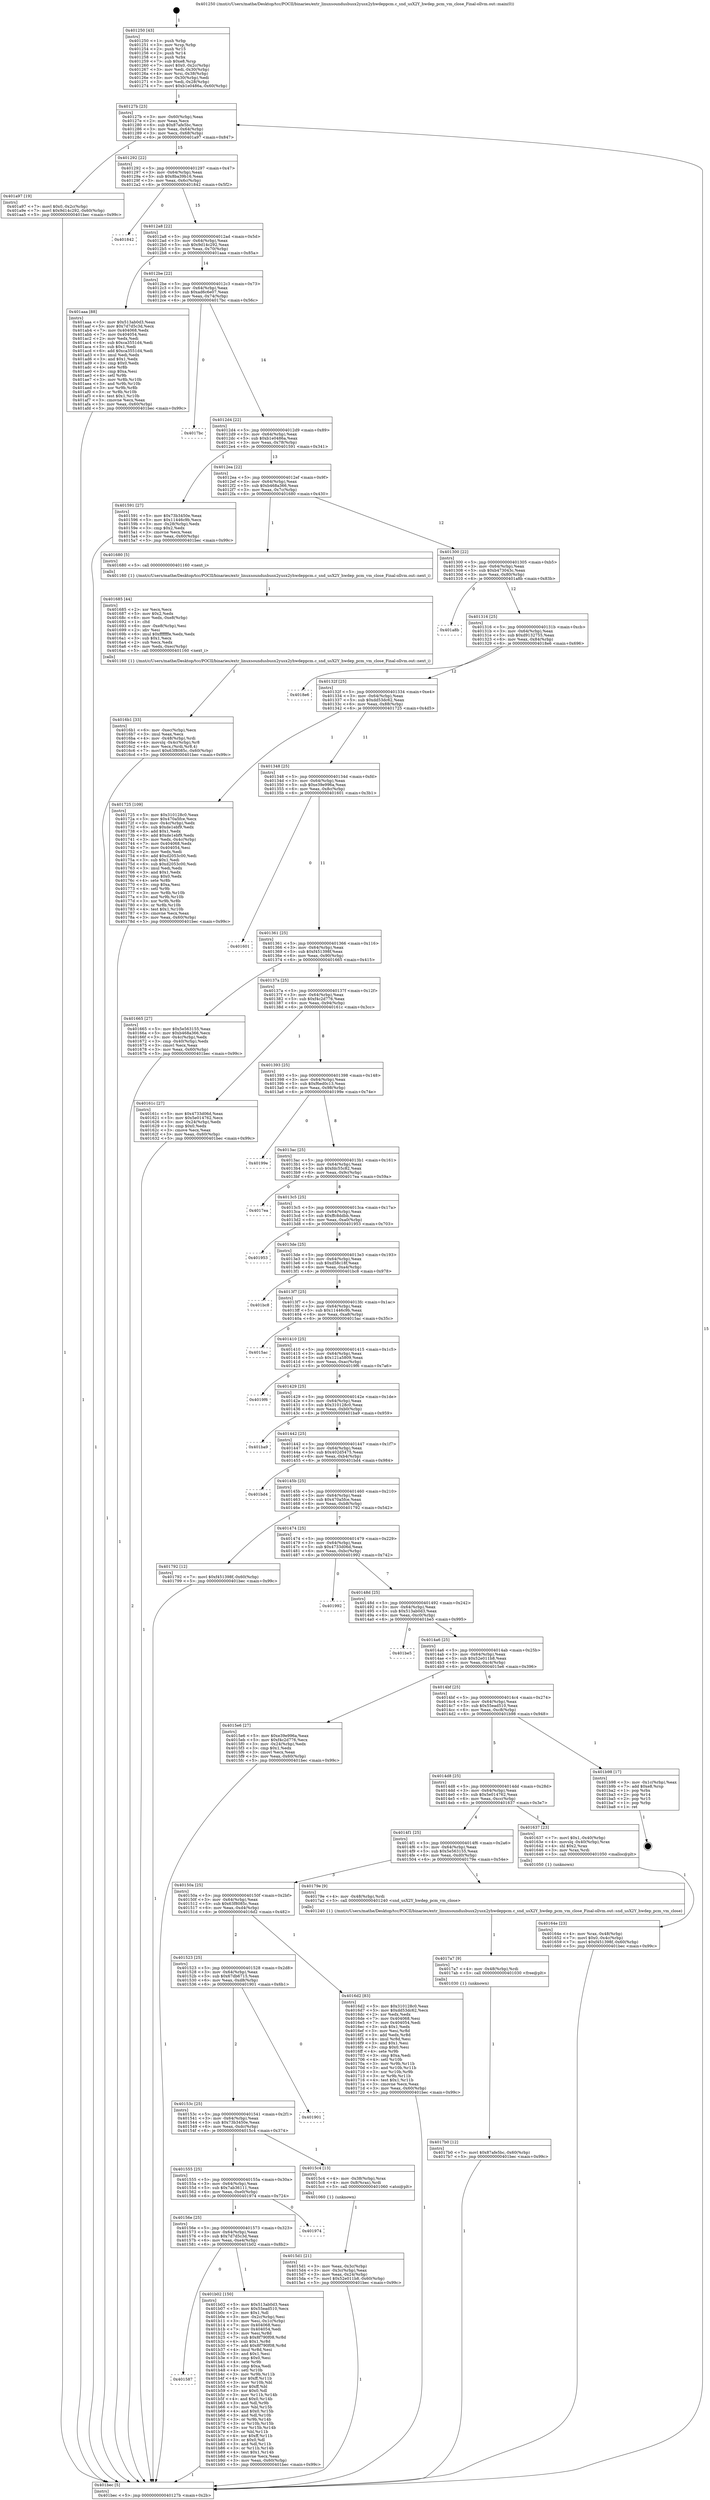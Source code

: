 digraph "0x401250" {
  label = "0x401250 (/mnt/c/Users/mathe/Desktop/tcc/POCII/binaries/extr_linuxsoundusbusx2yusx2yhwdeppcm.c_snd_usX2Y_hwdep_pcm_vm_close_Final-ollvm.out::main(0))"
  labelloc = "t"
  node[shape=record]

  Entry [label="",width=0.3,height=0.3,shape=circle,fillcolor=black,style=filled]
  "0x40127b" [label="{
     0x40127b [23]\l
     | [instrs]\l
     &nbsp;&nbsp;0x40127b \<+3\>: mov -0x60(%rbp),%eax\l
     &nbsp;&nbsp;0x40127e \<+2\>: mov %eax,%ecx\l
     &nbsp;&nbsp;0x401280 \<+6\>: sub $0x87afe5bc,%ecx\l
     &nbsp;&nbsp;0x401286 \<+3\>: mov %eax,-0x64(%rbp)\l
     &nbsp;&nbsp;0x401289 \<+3\>: mov %ecx,-0x68(%rbp)\l
     &nbsp;&nbsp;0x40128c \<+6\>: je 0000000000401a97 \<main+0x847\>\l
  }"]
  "0x401a97" [label="{
     0x401a97 [19]\l
     | [instrs]\l
     &nbsp;&nbsp;0x401a97 \<+7\>: movl $0x0,-0x2c(%rbp)\l
     &nbsp;&nbsp;0x401a9e \<+7\>: movl $0x9d14c292,-0x60(%rbp)\l
     &nbsp;&nbsp;0x401aa5 \<+5\>: jmp 0000000000401bec \<main+0x99c\>\l
  }"]
  "0x401292" [label="{
     0x401292 [22]\l
     | [instrs]\l
     &nbsp;&nbsp;0x401292 \<+5\>: jmp 0000000000401297 \<main+0x47\>\l
     &nbsp;&nbsp;0x401297 \<+3\>: mov -0x64(%rbp),%eax\l
     &nbsp;&nbsp;0x40129a \<+5\>: sub $0x8ba39b16,%eax\l
     &nbsp;&nbsp;0x40129f \<+3\>: mov %eax,-0x6c(%rbp)\l
     &nbsp;&nbsp;0x4012a2 \<+6\>: je 0000000000401842 \<main+0x5f2\>\l
  }"]
  Exit [label="",width=0.3,height=0.3,shape=circle,fillcolor=black,style=filled,peripheries=2]
  "0x401842" [label="{
     0x401842\l
  }", style=dashed]
  "0x4012a8" [label="{
     0x4012a8 [22]\l
     | [instrs]\l
     &nbsp;&nbsp;0x4012a8 \<+5\>: jmp 00000000004012ad \<main+0x5d\>\l
     &nbsp;&nbsp;0x4012ad \<+3\>: mov -0x64(%rbp),%eax\l
     &nbsp;&nbsp;0x4012b0 \<+5\>: sub $0x9d14c292,%eax\l
     &nbsp;&nbsp;0x4012b5 \<+3\>: mov %eax,-0x70(%rbp)\l
     &nbsp;&nbsp;0x4012b8 \<+6\>: je 0000000000401aaa \<main+0x85a\>\l
  }"]
  "0x401587" [label="{
     0x401587\l
  }", style=dashed]
  "0x401aaa" [label="{
     0x401aaa [88]\l
     | [instrs]\l
     &nbsp;&nbsp;0x401aaa \<+5\>: mov $0x513ab0d3,%eax\l
     &nbsp;&nbsp;0x401aaf \<+5\>: mov $0x7d7d5c3d,%ecx\l
     &nbsp;&nbsp;0x401ab4 \<+7\>: mov 0x404068,%edx\l
     &nbsp;&nbsp;0x401abb \<+7\>: mov 0x404054,%esi\l
     &nbsp;&nbsp;0x401ac2 \<+2\>: mov %edx,%edi\l
     &nbsp;&nbsp;0x401ac4 \<+6\>: sub $0xca3551d4,%edi\l
     &nbsp;&nbsp;0x401aca \<+3\>: sub $0x1,%edi\l
     &nbsp;&nbsp;0x401acd \<+6\>: add $0xca3551d4,%edi\l
     &nbsp;&nbsp;0x401ad3 \<+3\>: imul %edi,%edx\l
     &nbsp;&nbsp;0x401ad6 \<+3\>: and $0x1,%edx\l
     &nbsp;&nbsp;0x401ad9 \<+3\>: cmp $0x0,%edx\l
     &nbsp;&nbsp;0x401adc \<+4\>: sete %r8b\l
     &nbsp;&nbsp;0x401ae0 \<+3\>: cmp $0xa,%esi\l
     &nbsp;&nbsp;0x401ae3 \<+4\>: setl %r9b\l
     &nbsp;&nbsp;0x401ae7 \<+3\>: mov %r8b,%r10b\l
     &nbsp;&nbsp;0x401aea \<+3\>: and %r9b,%r10b\l
     &nbsp;&nbsp;0x401aed \<+3\>: xor %r9b,%r8b\l
     &nbsp;&nbsp;0x401af0 \<+3\>: or %r8b,%r10b\l
     &nbsp;&nbsp;0x401af3 \<+4\>: test $0x1,%r10b\l
     &nbsp;&nbsp;0x401af7 \<+3\>: cmovne %ecx,%eax\l
     &nbsp;&nbsp;0x401afa \<+3\>: mov %eax,-0x60(%rbp)\l
     &nbsp;&nbsp;0x401afd \<+5\>: jmp 0000000000401bec \<main+0x99c\>\l
  }"]
  "0x4012be" [label="{
     0x4012be [22]\l
     | [instrs]\l
     &nbsp;&nbsp;0x4012be \<+5\>: jmp 00000000004012c3 \<main+0x73\>\l
     &nbsp;&nbsp;0x4012c3 \<+3\>: mov -0x64(%rbp),%eax\l
     &nbsp;&nbsp;0x4012c6 \<+5\>: sub $0xad6c6e07,%eax\l
     &nbsp;&nbsp;0x4012cb \<+3\>: mov %eax,-0x74(%rbp)\l
     &nbsp;&nbsp;0x4012ce \<+6\>: je 00000000004017bc \<main+0x56c\>\l
  }"]
  "0x401b02" [label="{
     0x401b02 [150]\l
     | [instrs]\l
     &nbsp;&nbsp;0x401b02 \<+5\>: mov $0x513ab0d3,%eax\l
     &nbsp;&nbsp;0x401b07 \<+5\>: mov $0x55ead510,%ecx\l
     &nbsp;&nbsp;0x401b0c \<+2\>: mov $0x1,%dl\l
     &nbsp;&nbsp;0x401b0e \<+3\>: mov -0x2c(%rbp),%esi\l
     &nbsp;&nbsp;0x401b11 \<+3\>: mov %esi,-0x1c(%rbp)\l
     &nbsp;&nbsp;0x401b14 \<+7\>: mov 0x404068,%esi\l
     &nbsp;&nbsp;0x401b1b \<+7\>: mov 0x404054,%edi\l
     &nbsp;&nbsp;0x401b22 \<+3\>: mov %esi,%r8d\l
     &nbsp;&nbsp;0x401b25 \<+7\>: sub $0x8f790f08,%r8d\l
     &nbsp;&nbsp;0x401b2c \<+4\>: sub $0x1,%r8d\l
     &nbsp;&nbsp;0x401b30 \<+7\>: add $0x8f790f08,%r8d\l
     &nbsp;&nbsp;0x401b37 \<+4\>: imul %r8d,%esi\l
     &nbsp;&nbsp;0x401b3b \<+3\>: and $0x1,%esi\l
     &nbsp;&nbsp;0x401b3e \<+3\>: cmp $0x0,%esi\l
     &nbsp;&nbsp;0x401b41 \<+4\>: sete %r9b\l
     &nbsp;&nbsp;0x401b45 \<+3\>: cmp $0xa,%edi\l
     &nbsp;&nbsp;0x401b48 \<+4\>: setl %r10b\l
     &nbsp;&nbsp;0x401b4c \<+3\>: mov %r9b,%r11b\l
     &nbsp;&nbsp;0x401b4f \<+4\>: xor $0xff,%r11b\l
     &nbsp;&nbsp;0x401b53 \<+3\>: mov %r10b,%bl\l
     &nbsp;&nbsp;0x401b56 \<+3\>: xor $0xff,%bl\l
     &nbsp;&nbsp;0x401b59 \<+3\>: xor $0x0,%dl\l
     &nbsp;&nbsp;0x401b5c \<+3\>: mov %r11b,%r14b\l
     &nbsp;&nbsp;0x401b5f \<+4\>: and $0x0,%r14b\l
     &nbsp;&nbsp;0x401b63 \<+3\>: and %dl,%r9b\l
     &nbsp;&nbsp;0x401b66 \<+3\>: mov %bl,%r15b\l
     &nbsp;&nbsp;0x401b69 \<+4\>: and $0x0,%r15b\l
     &nbsp;&nbsp;0x401b6d \<+3\>: and %dl,%r10b\l
     &nbsp;&nbsp;0x401b70 \<+3\>: or %r9b,%r14b\l
     &nbsp;&nbsp;0x401b73 \<+3\>: or %r10b,%r15b\l
     &nbsp;&nbsp;0x401b76 \<+3\>: xor %r15b,%r14b\l
     &nbsp;&nbsp;0x401b79 \<+3\>: or %bl,%r11b\l
     &nbsp;&nbsp;0x401b7c \<+4\>: xor $0xff,%r11b\l
     &nbsp;&nbsp;0x401b80 \<+3\>: or $0x0,%dl\l
     &nbsp;&nbsp;0x401b83 \<+3\>: and %dl,%r11b\l
     &nbsp;&nbsp;0x401b86 \<+3\>: or %r11b,%r14b\l
     &nbsp;&nbsp;0x401b89 \<+4\>: test $0x1,%r14b\l
     &nbsp;&nbsp;0x401b8d \<+3\>: cmovne %ecx,%eax\l
     &nbsp;&nbsp;0x401b90 \<+3\>: mov %eax,-0x60(%rbp)\l
     &nbsp;&nbsp;0x401b93 \<+5\>: jmp 0000000000401bec \<main+0x99c\>\l
  }"]
  "0x4017bc" [label="{
     0x4017bc\l
  }", style=dashed]
  "0x4012d4" [label="{
     0x4012d4 [22]\l
     | [instrs]\l
     &nbsp;&nbsp;0x4012d4 \<+5\>: jmp 00000000004012d9 \<main+0x89\>\l
     &nbsp;&nbsp;0x4012d9 \<+3\>: mov -0x64(%rbp),%eax\l
     &nbsp;&nbsp;0x4012dc \<+5\>: sub $0xb1e0486a,%eax\l
     &nbsp;&nbsp;0x4012e1 \<+3\>: mov %eax,-0x78(%rbp)\l
     &nbsp;&nbsp;0x4012e4 \<+6\>: je 0000000000401591 \<main+0x341\>\l
  }"]
  "0x40156e" [label="{
     0x40156e [25]\l
     | [instrs]\l
     &nbsp;&nbsp;0x40156e \<+5\>: jmp 0000000000401573 \<main+0x323\>\l
     &nbsp;&nbsp;0x401573 \<+3\>: mov -0x64(%rbp),%eax\l
     &nbsp;&nbsp;0x401576 \<+5\>: sub $0x7d7d5c3d,%eax\l
     &nbsp;&nbsp;0x40157b \<+6\>: mov %eax,-0xe4(%rbp)\l
     &nbsp;&nbsp;0x401581 \<+6\>: je 0000000000401b02 \<main+0x8b2\>\l
  }"]
  "0x401591" [label="{
     0x401591 [27]\l
     | [instrs]\l
     &nbsp;&nbsp;0x401591 \<+5\>: mov $0x73b3450e,%eax\l
     &nbsp;&nbsp;0x401596 \<+5\>: mov $0x11446c9b,%ecx\l
     &nbsp;&nbsp;0x40159b \<+3\>: mov -0x28(%rbp),%edx\l
     &nbsp;&nbsp;0x40159e \<+3\>: cmp $0x2,%edx\l
     &nbsp;&nbsp;0x4015a1 \<+3\>: cmovne %ecx,%eax\l
     &nbsp;&nbsp;0x4015a4 \<+3\>: mov %eax,-0x60(%rbp)\l
     &nbsp;&nbsp;0x4015a7 \<+5\>: jmp 0000000000401bec \<main+0x99c\>\l
  }"]
  "0x4012ea" [label="{
     0x4012ea [22]\l
     | [instrs]\l
     &nbsp;&nbsp;0x4012ea \<+5\>: jmp 00000000004012ef \<main+0x9f\>\l
     &nbsp;&nbsp;0x4012ef \<+3\>: mov -0x64(%rbp),%eax\l
     &nbsp;&nbsp;0x4012f2 \<+5\>: sub $0xb468a366,%eax\l
     &nbsp;&nbsp;0x4012f7 \<+3\>: mov %eax,-0x7c(%rbp)\l
     &nbsp;&nbsp;0x4012fa \<+6\>: je 0000000000401680 \<main+0x430\>\l
  }"]
  "0x401bec" [label="{
     0x401bec [5]\l
     | [instrs]\l
     &nbsp;&nbsp;0x401bec \<+5\>: jmp 000000000040127b \<main+0x2b\>\l
  }"]
  "0x401250" [label="{
     0x401250 [43]\l
     | [instrs]\l
     &nbsp;&nbsp;0x401250 \<+1\>: push %rbp\l
     &nbsp;&nbsp;0x401251 \<+3\>: mov %rsp,%rbp\l
     &nbsp;&nbsp;0x401254 \<+2\>: push %r15\l
     &nbsp;&nbsp;0x401256 \<+2\>: push %r14\l
     &nbsp;&nbsp;0x401258 \<+1\>: push %rbx\l
     &nbsp;&nbsp;0x401259 \<+7\>: sub $0xe8,%rsp\l
     &nbsp;&nbsp;0x401260 \<+7\>: movl $0x0,-0x2c(%rbp)\l
     &nbsp;&nbsp;0x401267 \<+3\>: mov %edi,-0x30(%rbp)\l
     &nbsp;&nbsp;0x40126a \<+4\>: mov %rsi,-0x38(%rbp)\l
     &nbsp;&nbsp;0x40126e \<+3\>: mov -0x30(%rbp),%edi\l
     &nbsp;&nbsp;0x401271 \<+3\>: mov %edi,-0x28(%rbp)\l
     &nbsp;&nbsp;0x401274 \<+7\>: movl $0xb1e0486a,-0x60(%rbp)\l
  }"]
  "0x401974" [label="{
     0x401974\l
  }", style=dashed]
  "0x401680" [label="{
     0x401680 [5]\l
     | [instrs]\l
     &nbsp;&nbsp;0x401680 \<+5\>: call 0000000000401160 \<next_i\>\l
     | [calls]\l
     &nbsp;&nbsp;0x401160 \{1\} (/mnt/c/Users/mathe/Desktop/tcc/POCII/binaries/extr_linuxsoundusbusx2yusx2yhwdeppcm.c_snd_usX2Y_hwdep_pcm_vm_close_Final-ollvm.out::next_i)\l
  }"]
  "0x401300" [label="{
     0x401300 [22]\l
     | [instrs]\l
     &nbsp;&nbsp;0x401300 \<+5\>: jmp 0000000000401305 \<main+0xb5\>\l
     &nbsp;&nbsp;0x401305 \<+3\>: mov -0x64(%rbp),%eax\l
     &nbsp;&nbsp;0x401308 \<+5\>: sub $0xb473043c,%eax\l
     &nbsp;&nbsp;0x40130d \<+3\>: mov %eax,-0x80(%rbp)\l
     &nbsp;&nbsp;0x401310 \<+6\>: je 0000000000401a8b \<main+0x83b\>\l
  }"]
  "0x4017b0" [label="{
     0x4017b0 [12]\l
     | [instrs]\l
     &nbsp;&nbsp;0x4017b0 \<+7\>: movl $0x87afe5bc,-0x60(%rbp)\l
     &nbsp;&nbsp;0x4017b7 \<+5\>: jmp 0000000000401bec \<main+0x99c\>\l
  }"]
  "0x401a8b" [label="{
     0x401a8b\l
  }", style=dashed]
  "0x401316" [label="{
     0x401316 [25]\l
     | [instrs]\l
     &nbsp;&nbsp;0x401316 \<+5\>: jmp 000000000040131b \<main+0xcb\>\l
     &nbsp;&nbsp;0x40131b \<+3\>: mov -0x64(%rbp),%eax\l
     &nbsp;&nbsp;0x40131e \<+5\>: sub $0xd9132755,%eax\l
     &nbsp;&nbsp;0x401323 \<+6\>: mov %eax,-0x84(%rbp)\l
     &nbsp;&nbsp;0x401329 \<+6\>: je 00000000004018e6 \<main+0x696\>\l
  }"]
  "0x4017a7" [label="{
     0x4017a7 [9]\l
     | [instrs]\l
     &nbsp;&nbsp;0x4017a7 \<+4\>: mov -0x48(%rbp),%rdi\l
     &nbsp;&nbsp;0x4017ab \<+5\>: call 0000000000401030 \<free@plt\>\l
     | [calls]\l
     &nbsp;&nbsp;0x401030 \{1\} (unknown)\l
  }"]
  "0x4018e6" [label="{
     0x4018e6\l
  }", style=dashed]
  "0x40132f" [label="{
     0x40132f [25]\l
     | [instrs]\l
     &nbsp;&nbsp;0x40132f \<+5\>: jmp 0000000000401334 \<main+0xe4\>\l
     &nbsp;&nbsp;0x401334 \<+3\>: mov -0x64(%rbp),%eax\l
     &nbsp;&nbsp;0x401337 \<+5\>: sub $0xdd53dc62,%eax\l
     &nbsp;&nbsp;0x40133c \<+6\>: mov %eax,-0x88(%rbp)\l
     &nbsp;&nbsp;0x401342 \<+6\>: je 0000000000401725 \<main+0x4d5\>\l
  }"]
  "0x4016b1" [label="{
     0x4016b1 [33]\l
     | [instrs]\l
     &nbsp;&nbsp;0x4016b1 \<+6\>: mov -0xec(%rbp),%ecx\l
     &nbsp;&nbsp;0x4016b7 \<+3\>: imul %eax,%ecx\l
     &nbsp;&nbsp;0x4016ba \<+4\>: mov -0x48(%rbp),%rdi\l
     &nbsp;&nbsp;0x4016be \<+4\>: movslq -0x4c(%rbp),%r8\l
     &nbsp;&nbsp;0x4016c2 \<+4\>: mov %ecx,(%rdi,%r8,4)\l
     &nbsp;&nbsp;0x4016c6 \<+7\>: movl $0x63f8085c,-0x60(%rbp)\l
     &nbsp;&nbsp;0x4016cd \<+5\>: jmp 0000000000401bec \<main+0x99c\>\l
  }"]
  "0x401725" [label="{
     0x401725 [109]\l
     | [instrs]\l
     &nbsp;&nbsp;0x401725 \<+5\>: mov $0x310128c0,%eax\l
     &nbsp;&nbsp;0x40172a \<+5\>: mov $0x470a5fce,%ecx\l
     &nbsp;&nbsp;0x40172f \<+3\>: mov -0x4c(%rbp),%edx\l
     &nbsp;&nbsp;0x401732 \<+6\>: sub $0xde1ebf9,%edx\l
     &nbsp;&nbsp;0x401738 \<+3\>: add $0x1,%edx\l
     &nbsp;&nbsp;0x40173b \<+6\>: add $0xde1ebf9,%edx\l
     &nbsp;&nbsp;0x401741 \<+3\>: mov %edx,-0x4c(%rbp)\l
     &nbsp;&nbsp;0x401744 \<+7\>: mov 0x404068,%edx\l
     &nbsp;&nbsp;0x40174b \<+7\>: mov 0x404054,%esi\l
     &nbsp;&nbsp;0x401752 \<+2\>: mov %edx,%edi\l
     &nbsp;&nbsp;0x401754 \<+6\>: add $0xd2053c00,%edi\l
     &nbsp;&nbsp;0x40175a \<+3\>: sub $0x1,%edi\l
     &nbsp;&nbsp;0x40175d \<+6\>: sub $0xd2053c00,%edi\l
     &nbsp;&nbsp;0x401763 \<+3\>: imul %edi,%edx\l
     &nbsp;&nbsp;0x401766 \<+3\>: and $0x1,%edx\l
     &nbsp;&nbsp;0x401769 \<+3\>: cmp $0x0,%edx\l
     &nbsp;&nbsp;0x40176c \<+4\>: sete %r8b\l
     &nbsp;&nbsp;0x401770 \<+3\>: cmp $0xa,%esi\l
     &nbsp;&nbsp;0x401773 \<+4\>: setl %r9b\l
     &nbsp;&nbsp;0x401777 \<+3\>: mov %r8b,%r10b\l
     &nbsp;&nbsp;0x40177a \<+3\>: and %r9b,%r10b\l
     &nbsp;&nbsp;0x40177d \<+3\>: xor %r9b,%r8b\l
     &nbsp;&nbsp;0x401780 \<+3\>: or %r8b,%r10b\l
     &nbsp;&nbsp;0x401783 \<+4\>: test $0x1,%r10b\l
     &nbsp;&nbsp;0x401787 \<+3\>: cmovne %ecx,%eax\l
     &nbsp;&nbsp;0x40178a \<+3\>: mov %eax,-0x60(%rbp)\l
     &nbsp;&nbsp;0x40178d \<+5\>: jmp 0000000000401bec \<main+0x99c\>\l
  }"]
  "0x401348" [label="{
     0x401348 [25]\l
     | [instrs]\l
     &nbsp;&nbsp;0x401348 \<+5\>: jmp 000000000040134d \<main+0xfd\>\l
     &nbsp;&nbsp;0x40134d \<+3\>: mov -0x64(%rbp),%eax\l
     &nbsp;&nbsp;0x401350 \<+5\>: sub $0xe39e996a,%eax\l
     &nbsp;&nbsp;0x401355 \<+6\>: mov %eax,-0x8c(%rbp)\l
     &nbsp;&nbsp;0x40135b \<+6\>: je 0000000000401601 \<main+0x3b1\>\l
  }"]
  "0x401685" [label="{
     0x401685 [44]\l
     | [instrs]\l
     &nbsp;&nbsp;0x401685 \<+2\>: xor %ecx,%ecx\l
     &nbsp;&nbsp;0x401687 \<+5\>: mov $0x2,%edx\l
     &nbsp;&nbsp;0x40168c \<+6\>: mov %edx,-0xe8(%rbp)\l
     &nbsp;&nbsp;0x401692 \<+1\>: cltd\l
     &nbsp;&nbsp;0x401693 \<+6\>: mov -0xe8(%rbp),%esi\l
     &nbsp;&nbsp;0x401699 \<+2\>: idiv %esi\l
     &nbsp;&nbsp;0x40169b \<+6\>: imul $0xfffffffe,%edx,%edx\l
     &nbsp;&nbsp;0x4016a1 \<+3\>: sub $0x1,%ecx\l
     &nbsp;&nbsp;0x4016a4 \<+2\>: sub %ecx,%edx\l
     &nbsp;&nbsp;0x4016a6 \<+6\>: mov %edx,-0xec(%rbp)\l
     &nbsp;&nbsp;0x4016ac \<+5\>: call 0000000000401160 \<next_i\>\l
     | [calls]\l
     &nbsp;&nbsp;0x401160 \{1\} (/mnt/c/Users/mathe/Desktop/tcc/POCII/binaries/extr_linuxsoundusbusx2yusx2yhwdeppcm.c_snd_usX2Y_hwdep_pcm_vm_close_Final-ollvm.out::next_i)\l
  }"]
  "0x401601" [label="{
     0x401601\l
  }", style=dashed]
  "0x401361" [label="{
     0x401361 [25]\l
     | [instrs]\l
     &nbsp;&nbsp;0x401361 \<+5\>: jmp 0000000000401366 \<main+0x116\>\l
     &nbsp;&nbsp;0x401366 \<+3\>: mov -0x64(%rbp),%eax\l
     &nbsp;&nbsp;0x401369 \<+5\>: sub $0xf451398f,%eax\l
     &nbsp;&nbsp;0x40136e \<+6\>: mov %eax,-0x90(%rbp)\l
     &nbsp;&nbsp;0x401374 \<+6\>: je 0000000000401665 \<main+0x415\>\l
  }"]
  "0x40164e" [label="{
     0x40164e [23]\l
     | [instrs]\l
     &nbsp;&nbsp;0x40164e \<+4\>: mov %rax,-0x48(%rbp)\l
     &nbsp;&nbsp;0x401652 \<+7\>: movl $0x0,-0x4c(%rbp)\l
     &nbsp;&nbsp;0x401659 \<+7\>: movl $0xf451398f,-0x60(%rbp)\l
     &nbsp;&nbsp;0x401660 \<+5\>: jmp 0000000000401bec \<main+0x99c\>\l
  }"]
  "0x401665" [label="{
     0x401665 [27]\l
     | [instrs]\l
     &nbsp;&nbsp;0x401665 \<+5\>: mov $0x5e563155,%eax\l
     &nbsp;&nbsp;0x40166a \<+5\>: mov $0xb468a366,%ecx\l
     &nbsp;&nbsp;0x40166f \<+3\>: mov -0x4c(%rbp),%edx\l
     &nbsp;&nbsp;0x401672 \<+3\>: cmp -0x40(%rbp),%edx\l
     &nbsp;&nbsp;0x401675 \<+3\>: cmovl %ecx,%eax\l
     &nbsp;&nbsp;0x401678 \<+3\>: mov %eax,-0x60(%rbp)\l
     &nbsp;&nbsp;0x40167b \<+5\>: jmp 0000000000401bec \<main+0x99c\>\l
  }"]
  "0x40137a" [label="{
     0x40137a [25]\l
     | [instrs]\l
     &nbsp;&nbsp;0x40137a \<+5\>: jmp 000000000040137f \<main+0x12f\>\l
     &nbsp;&nbsp;0x40137f \<+3\>: mov -0x64(%rbp),%eax\l
     &nbsp;&nbsp;0x401382 \<+5\>: sub $0xf4c2d776,%eax\l
     &nbsp;&nbsp;0x401387 \<+6\>: mov %eax,-0x94(%rbp)\l
     &nbsp;&nbsp;0x40138d \<+6\>: je 000000000040161c \<main+0x3cc\>\l
  }"]
  "0x4015d1" [label="{
     0x4015d1 [21]\l
     | [instrs]\l
     &nbsp;&nbsp;0x4015d1 \<+3\>: mov %eax,-0x3c(%rbp)\l
     &nbsp;&nbsp;0x4015d4 \<+3\>: mov -0x3c(%rbp),%eax\l
     &nbsp;&nbsp;0x4015d7 \<+3\>: mov %eax,-0x24(%rbp)\l
     &nbsp;&nbsp;0x4015da \<+7\>: movl $0x52e011b8,-0x60(%rbp)\l
     &nbsp;&nbsp;0x4015e1 \<+5\>: jmp 0000000000401bec \<main+0x99c\>\l
  }"]
  "0x40161c" [label="{
     0x40161c [27]\l
     | [instrs]\l
     &nbsp;&nbsp;0x40161c \<+5\>: mov $0x4733d06d,%eax\l
     &nbsp;&nbsp;0x401621 \<+5\>: mov $0x5e014762,%ecx\l
     &nbsp;&nbsp;0x401626 \<+3\>: mov -0x24(%rbp),%edx\l
     &nbsp;&nbsp;0x401629 \<+3\>: cmp $0x0,%edx\l
     &nbsp;&nbsp;0x40162c \<+3\>: cmove %ecx,%eax\l
     &nbsp;&nbsp;0x40162f \<+3\>: mov %eax,-0x60(%rbp)\l
     &nbsp;&nbsp;0x401632 \<+5\>: jmp 0000000000401bec \<main+0x99c\>\l
  }"]
  "0x401393" [label="{
     0x401393 [25]\l
     | [instrs]\l
     &nbsp;&nbsp;0x401393 \<+5\>: jmp 0000000000401398 \<main+0x148\>\l
     &nbsp;&nbsp;0x401398 \<+3\>: mov -0x64(%rbp),%eax\l
     &nbsp;&nbsp;0x40139b \<+5\>: sub $0xf6ed0c13,%eax\l
     &nbsp;&nbsp;0x4013a0 \<+6\>: mov %eax,-0x98(%rbp)\l
     &nbsp;&nbsp;0x4013a6 \<+6\>: je 000000000040199e \<main+0x74e\>\l
  }"]
  "0x401555" [label="{
     0x401555 [25]\l
     | [instrs]\l
     &nbsp;&nbsp;0x401555 \<+5\>: jmp 000000000040155a \<main+0x30a\>\l
     &nbsp;&nbsp;0x40155a \<+3\>: mov -0x64(%rbp),%eax\l
     &nbsp;&nbsp;0x40155d \<+5\>: sub $0x7ab36111,%eax\l
     &nbsp;&nbsp;0x401562 \<+6\>: mov %eax,-0xe0(%rbp)\l
     &nbsp;&nbsp;0x401568 \<+6\>: je 0000000000401974 \<main+0x724\>\l
  }"]
  "0x40199e" [label="{
     0x40199e\l
  }", style=dashed]
  "0x4013ac" [label="{
     0x4013ac [25]\l
     | [instrs]\l
     &nbsp;&nbsp;0x4013ac \<+5\>: jmp 00000000004013b1 \<main+0x161\>\l
     &nbsp;&nbsp;0x4013b1 \<+3\>: mov -0x64(%rbp),%eax\l
     &nbsp;&nbsp;0x4013b4 \<+5\>: sub $0xfdc55c82,%eax\l
     &nbsp;&nbsp;0x4013b9 \<+6\>: mov %eax,-0x9c(%rbp)\l
     &nbsp;&nbsp;0x4013bf \<+6\>: je 00000000004017ea \<main+0x59a\>\l
  }"]
  "0x4015c4" [label="{
     0x4015c4 [13]\l
     | [instrs]\l
     &nbsp;&nbsp;0x4015c4 \<+4\>: mov -0x38(%rbp),%rax\l
     &nbsp;&nbsp;0x4015c8 \<+4\>: mov 0x8(%rax),%rdi\l
     &nbsp;&nbsp;0x4015cc \<+5\>: call 0000000000401060 \<atoi@plt\>\l
     | [calls]\l
     &nbsp;&nbsp;0x401060 \{1\} (unknown)\l
  }"]
  "0x4017ea" [label="{
     0x4017ea\l
  }", style=dashed]
  "0x4013c5" [label="{
     0x4013c5 [25]\l
     | [instrs]\l
     &nbsp;&nbsp;0x4013c5 \<+5\>: jmp 00000000004013ca \<main+0x17a\>\l
     &nbsp;&nbsp;0x4013ca \<+3\>: mov -0x64(%rbp),%eax\l
     &nbsp;&nbsp;0x4013cd \<+5\>: sub $0xffc8ddbb,%eax\l
     &nbsp;&nbsp;0x4013d2 \<+6\>: mov %eax,-0xa0(%rbp)\l
     &nbsp;&nbsp;0x4013d8 \<+6\>: je 0000000000401953 \<main+0x703\>\l
  }"]
  "0x40153c" [label="{
     0x40153c [25]\l
     | [instrs]\l
     &nbsp;&nbsp;0x40153c \<+5\>: jmp 0000000000401541 \<main+0x2f1\>\l
     &nbsp;&nbsp;0x401541 \<+3\>: mov -0x64(%rbp),%eax\l
     &nbsp;&nbsp;0x401544 \<+5\>: sub $0x73b3450e,%eax\l
     &nbsp;&nbsp;0x401549 \<+6\>: mov %eax,-0xdc(%rbp)\l
     &nbsp;&nbsp;0x40154f \<+6\>: je 00000000004015c4 \<main+0x374\>\l
  }"]
  "0x401953" [label="{
     0x401953\l
  }", style=dashed]
  "0x4013de" [label="{
     0x4013de [25]\l
     | [instrs]\l
     &nbsp;&nbsp;0x4013de \<+5\>: jmp 00000000004013e3 \<main+0x193\>\l
     &nbsp;&nbsp;0x4013e3 \<+3\>: mov -0x64(%rbp),%eax\l
     &nbsp;&nbsp;0x4013e6 \<+5\>: sub $0xd58c18f,%eax\l
     &nbsp;&nbsp;0x4013eb \<+6\>: mov %eax,-0xa4(%rbp)\l
     &nbsp;&nbsp;0x4013f1 \<+6\>: je 0000000000401bc8 \<main+0x978\>\l
  }"]
  "0x401901" [label="{
     0x401901\l
  }", style=dashed]
  "0x401bc8" [label="{
     0x401bc8\l
  }", style=dashed]
  "0x4013f7" [label="{
     0x4013f7 [25]\l
     | [instrs]\l
     &nbsp;&nbsp;0x4013f7 \<+5\>: jmp 00000000004013fc \<main+0x1ac\>\l
     &nbsp;&nbsp;0x4013fc \<+3\>: mov -0x64(%rbp),%eax\l
     &nbsp;&nbsp;0x4013ff \<+5\>: sub $0x11446c9b,%eax\l
     &nbsp;&nbsp;0x401404 \<+6\>: mov %eax,-0xa8(%rbp)\l
     &nbsp;&nbsp;0x40140a \<+6\>: je 00000000004015ac \<main+0x35c\>\l
  }"]
  "0x401523" [label="{
     0x401523 [25]\l
     | [instrs]\l
     &nbsp;&nbsp;0x401523 \<+5\>: jmp 0000000000401528 \<main+0x2d8\>\l
     &nbsp;&nbsp;0x401528 \<+3\>: mov -0x64(%rbp),%eax\l
     &nbsp;&nbsp;0x40152b \<+5\>: sub $0x67db6715,%eax\l
     &nbsp;&nbsp;0x401530 \<+6\>: mov %eax,-0xd8(%rbp)\l
     &nbsp;&nbsp;0x401536 \<+6\>: je 0000000000401901 \<main+0x6b1\>\l
  }"]
  "0x4015ac" [label="{
     0x4015ac\l
  }", style=dashed]
  "0x401410" [label="{
     0x401410 [25]\l
     | [instrs]\l
     &nbsp;&nbsp;0x401410 \<+5\>: jmp 0000000000401415 \<main+0x1c5\>\l
     &nbsp;&nbsp;0x401415 \<+3\>: mov -0x64(%rbp),%eax\l
     &nbsp;&nbsp;0x401418 \<+5\>: sub $0x121a5809,%eax\l
     &nbsp;&nbsp;0x40141d \<+6\>: mov %eax,-0xac(%rbp)\l
     &nbsp;&nbsp;0x401423 \<+6\>: je 00000000004019f6 \<main+0x7a6\>\l
  }"]
  "0x4016d2" [label="{
     0x4016d2 [83]\l
     | [instrs]\l
     &nbsp;&nbsp;0x4016d2 \<+5\>: mov $0x310128c0,%eax\l
     &nbsp;&nbsp;0x4016d7 \<+5\>: mov $0xdd53dc62,%ecx\l
     &nbsp;&nbsp;0x4016dc \<+2\>: xor %edx,%edx\l
     &nbsp;&nbsp;0x4016de \<+7\>: mov 0x404068,%esi\l
     &nbsp;&nbsp;0x4016e5 \<+7\>: mov 0x404054,%edi\l
     &nbsp;&nbsp;0x4016ec \<+3\>: sub $0x1,%edx\l
     &nbsp;&nbsp;0x4016ef \<+3\>: mov %esi,%r8d\l
     &nbsp;&nbsp;0x4016f2 \<+3\>: add %edx,%r8d\l
     &nbsp;&nbsp;0x4016f5 \<+4\>: imul %r8d,%esi\l
     &nbsp;&nbsp;0x4016f9 \<+3\>: and $0x1,%esi\l
     &nbsp;&nbsp;0x4016fc \<+3\>: cmp $0x0,%esi\l
     &nbsp;&nbsp;0x4016ff \<+4\>: sete %r9b\l
     &nbsp;&nbsp;0x401703 \<+3\>: cmp $0xa,%edi\l
     &nbsp;&nbsp;0x401706 \<+4\>: setl %r10b\l
     &nbsp;&nbsp;0x40170a \<+3\>: mov %r9b,%r11b\l
     &nbsp;&nbsp;0x40170d \<+3\>: and %r10b,%r11b\l
     &nbsp;&nbsp;0x401710 \<+3\>: xor %r10b,%r9b\l
     &nbsp;&nbsp;0x401713 \<+3\>: or %r9b,%r11b\l
     &nbsp;&nbsp;0x401716 \<+4\>: test $0x1,%r11b\l
     &nbsp;&nbsp;0x40171a \<+3\>: cmovne %ecx,%eax\l
     &nbsp;&nbsp;0x40171d \<+3\>: mov %eax,-0x60(%rbp)\l
     &nbsp;&nbsp;0x401720 \<+5\>: jmp 0000000000401bec \<main+0x99c\>\l
  }"]
  "0x4019f6" [label="{
     0x4019f6\l
  }", style=dashed]
  "0x401429" [label="{
     0x401429 [25]\l
     | [instrs]\l
     &nbsp;&nbsp;0x401429 \<+5\>: jmp 000000000040142e \<main+0x1de\>\l
     &nbsp;&nbsp;0x40142e \<+3\>: mov -0x64(%rbp),%eax\l
     &nbsp;&nbsp;0x401431 \<+5\>: sub $0x310128c0,%eax\l
     &nbsp;&nbsp;0x401436 \<+6\>: mov %eax,-0xb0(%rbp)\l
     &nbsp;&nbsp;0x40143c \<+6\>: je 0000000000401ba9 \<main+0x959\>\l
  }"]
  "0x40150a" [label="{
     0x40150a [25]\l
     | [instrs]\l
     &nbsp;&nbsp;0x40150a \<+5\>: jmp 000000000040150f \<main+0x2bf\>\l
     &nbsp;&nbsp;0x40150f \<+3\>: mov -0x64(%rbp),%eax\l
     &nbsp;&nbsp;0x401512 \<+5\>: sub $0x63f8085c,%eax\l
     &nbsp;&nbsp;0x401517 \<+6\>: mov %eax,-0xd4(%rbp)\l
     &nbsp;&nbsp;0x40151d \<+6\>: je 00000000004016d2 \<main+0x482\>\l
  }"]
  "0x401ba9" [label="{
     0x401ba9\l
  }", style=dashed]
  "0x401442" [label="{
     0x401442 [25]\l
     | [instrs]\l
     &nbsp;&nbsp;0x401442 \<+5\>: jmp 0000000000401447 \<main+0x1f7\>\l
     &nbsp;&nbsp;0x401447 \<+3\>: mov -0x64(%rbp),%eax\l
     &nbsp;&nbsp;0x40144a \<+5\>: sub $0x402d5475,%eax\l
     &nbsp;&nbsp;0x40144f \<+6\>: mov %eax,-0xb4(%rbp)\l
     &nbsp;&nbsp;0x401455 \<+6\>: je 0000000000401bd4 \<main+0x984\>\l
  }"]
  "0x40179e" [label="{
     0x40179e [9]\l
     | [instrs]\l
     &nbsp;&nbsp;0x40179e \<+4\>: mov -0x48(%rbp),%rdi\l
     &nbsp;&nbsp;0x4017a2 \<+5\>: call 0000000000401240 \<snd_usX2Y_hwdep_pcm_vm_close\>\l
     | [calls]\l
     &nbsp;&nbsp;0x401240 \{1\} (/mnt/c/Users/mathe/Desktop/tcc/POCII/binaries/extr_linuxsoundusbusx2yusx2yhwdeppcm.c_snd_usX2Y_hwdep_pcm_vm_close_Final-ollvm.out::snd_usX2Y_hwdep_pcm_vm_close)\l
  }"]
  "0x401bd4" [label="{
     0x401bd4\l
  }", style=dashed]
  "0x40145b" [label="{
     0x40145b [25]\l
     | [instrs]\l
     &nbsp;&nbsp;0x40145b \<+5\>: jmp 0000000000401460 \<main+0x210\>\l
     &nbsp;&nbsp;0x401460 \<+3\>: mov -0x64(%rbp),%eax\l
     &nbsp;&nbsp;0x401463 \<+5\>: sub $0x470a5fce,%eax\l
     &nbsp;&nbsp;0x401468 \<+6\>: mov %eax,-0xb8(%rbp)\l
     &nbsp;&nbsp;0x40146e \<+6\>: je 0000000000401792 \<main+0x542\>\l
  }"]
  "0x4014f1" [label="{
     0x4014f1 [25]\l
     | [instrs]\l
     &nbsp;&nbsp;0x4014f1 \<+5\>: jmp 00000000004014f6 \<main+0x2a6\>\l
     &nbsp;&nbsp;0x4014f6 \<+3\>: mov -0x64(%rbp),%eax\l
     &nbsp;&nbsp;0x4014f9 \<+5\>: sub $0x5e563155,%eax\l
     &nbsp;&nbsp;0x4014fe \<+6\>: mov %eax,-0xd0(%rbp)\l
     &nbsp;&nbsp;0x401504 \<+6\>: je 000000000040179e \<main+0x54e\>\l
  }"]
  "0x401792" [label="{
     0x401792 [12]\l
     | [instrs]\l
     &nbsp;&nbsp;0x401792 \<+7\>: movl $0xf451398f,-0x60(%rbp)\l
     &nbsp;&nbsp;0x401799 \<+5\>: jmp 0000000000401bec \<main+0x99c\>\l
  }"]
  "0x401474" [label="{
     0x401474 [25]\l
     | [instrs]\l
     &nbsp;&nbsp;0x401474 \<+5\>: jmp 0000000000401479 \<main+0x229\>\l
     &nbsp;&nbsp;0x401479 \<+3\>: mov -0x64(%rbp),%eax\l
     &nbsp;&nbsp;0x40147c \<+5\>: sub $0x4733d06d,%eax\l
     &nbsp;&nbsp;0x401481 \<+6\>: mov %eax,-0xbc(%rbp)\l
     &nbsp;&nbsp;0x401487 \<+6\>: je 0000000000401992 \<main+0x742\>\l
  }"]
  "0x401637" [label="{
     0x401637 [23]\l
     | [instrs]\l
     &nbsp;&nbsp;0x401637 \<+7\>: movl $0x1,-0x40(%rbp)\l
     &nbsp;&nbsp;0x40163e \<+4\>: movslq -0x40(%rbp),%rax\l
     &nbsp;&nbsp;0x401642 \<+4\>: shl $0x2,%rax\l
     &nbsp;&nbsp;0x401646 \<+3\>: mov %rax,%rdi\l
     &nbsp;&nbsp;0x401649 \<+5\>: call 0000000000401050 \<malloc@plt\>\l
     | [calls]\l
     &nbsp;&nbsp;0x401050 \{1\} (unknown)\l
  }"]
  "0x401992" [label="{
     0x401992\l
  }", style=dashed]
  "0x40148d" [label="{
     0x40148d [25]\l
     | [instrs]\l
     &nbsp;&nbsp;0x40148d \<+5\>: jmp 0000000000401492 \<main+0x242\>\l
     &nbsp;&nbsp;0x401492 \<+3\>: mov -0x64(%rbp),%eax\l
     &nbsp;&nbsp;0x401495 \<+5\>: sub $0x513ab0d3,%eax\l
     &nbsp;&nbsp;0x40149a \<+6\>: mov %eax,-0xc0(%rbp)\l
     &nbsp;&nbsp;0x4014a0 \<+6\>: je 0000000000401be5 \<main+0x995\>\l
  }"]
  "0x4014d8" [label="{
     0x4014d8 [25]\l
     | [instrs]\l
     &nbsp;&nbsp;0x4014d8 \<+5\>: jmp 00000000004014dd \<main+0x28d\>\l
     &nbsp;&nbsp;0x4014dd \<+3\>: mov -0x64(%rbp),%eax\l
     &nbsp;&nbsp;0x4014e0 \<+5\>: sub $0x5e014762,%eax\l
     &nbsp;&nbsp;0x4014e5 \<+6\>: mov %eax,-0xcc(%rbp)\l
     &nbsp;&nbsp;0x4014eb \<+6\>: je 0000000000401637 \<main+0x3e7\>\l
  }"]
  "0x401be5" [label="{
     0x401be5\l
  }", style=dashed]
  "0x4014a6" [label="{
     0x4014a6 [25]\l
     | [instrs]\l
     &nbsp;&nbsp;0x4014a6 \<+5\>: jmp 00000000004014ab \<main+0x25b\>\l
     &nbsp;&nbsp;0x4014ab \<+3\>: mov -0x64(%rbp),%eax\l
     &nbsp;&nbsp;0x4014ae \<+5\>: sub $0x52e011b8,%eax\l
     &nbsp;&nbsp;0x4014b3 \<+6\>: mov %eax,-0xc4(%rbp)\l
     &nbsp;&nbsp;0x4014b9 \<+6\>: je 00000000004015e6 \<main+0x396\>\l
  }"]
  "0x401b98" [label="{
     0x401b98 [17]\l
     | [instrs]\l
     &nbsp;&nbsp;0x401b98 \<+3\>: mov -0x1c(%rbp),%eax\l
     &nbsp;&nbsp;0x401b9b \<+7\>: add $0xe8,%rsp\l
     &nbsp;&nbsp;0x401ba2 \<+1\>: pop %rbx\l
     &nbsp;&nbsp;0x401ba3 \<+2\>: pop %r14\l
     &nbsp;&nbsp;0x401ba5 \<+2\>: pop %r15\l
     &nbsp;&nbsp;0x401ba7 \<+1\>: pop %rbp\l
     &nbsp;&nbsp;0x401ba8 \<+1\>: ret\l
  }"]
  "0x4015e6" [label="{
     0x4015e6 [27]\l
     | [instrs]\l
     &nbsp;&nbsp;0x4015e6 \<+5\>: mov $0xe39e996a,%eax\l
     &nbsp;&nbsp;0x4015eb \<+5\>: mov $0xf4c2d776,%ecx\l
     &nbsp;&nbsp;0x4015f0 \<+3\>: mov -0x24(%rbp),%edx\l
     &nbsp;&nbsp;0x4015f3 \<+3\>: cmp $0x1,%edx\l
     &nbsp;&nbsp;0x4015f6 \<+3\>: cmovl %ecx,%eax\l
     &nbsp;&nbsp;0x4015f9 \<+3\>: mov %eax,-0x60(%rbp)\l
     &nbsp;&nbsp;0x4015fc \<+5\>: jmp 0000000000401bec \<main+0x99c\>\l
  }"]
  "0x4014bf" [label="{
     0x4014bf [25]\l
     | [instrs]\l
     &nbsp;&nbsp;0x4014bf \<+5\>: jmp 00000000004014c4 \<main+0x274\>\l
     &nbsp;&nbsp;0x4014c4 \<+3\>: mov -0x64(%rbp),%eax\l
     &nbsp;&nbsp;0x4014c7 \<+5\>: sub $0x55ead510,%eax\l
     &nbsp;&nbsp;0x4014cc \<+6\>: mov %eax,-0xc8(%rbp)\l
     &nbsp;&nbsp;0x4014d2 \<+6\>: je 0000000000401b98 \<main+0x948\>\l
  }"]
  Entry -> "0x401250" [label=" 1"]
  "0x40127b" -> "0x401a97" [label=" 1"]
  "0x40127b" -> "0x401292" [label=" 15"]
  "0x401b98" -> Exit [label=" 1"]
  "0x401292" -> "0x401842" [label=" 0"]
  "0x401292" -> "0x4012a8" [label=" 15"]
  "0x401b02" -> "0x401bec" [label=" 1"]
  "0x4012a8" -> "0x401aaa" [label=" 1"]
  "0x4012a8" -> "0x4012be" [label=" 14"]
  "0x40156e" -> "0x401587" [label=" 0"]
  "0x4012be" -> "0x4017bc" [label=" 0"]
  "0x4012be" -> "0x4012d4" [label=" 14"]
  "0x40156e" -> "0x401b02" [label=" 1"]
  "0x4012d4" -> "0x401591" [label=" 1"]
  "0x4012d4" -> "0x4012ea" [label=" 13"]
  "0x401591" -> "0x401bec" [label=" 1"]
  "0x401250" -> "0x40127b" [label=" 1"]
  "0x401bec" -> "0x40127b" [label=" 15"]
  "0x401555" -> "0x40156e" [label=" 1"]
  "0x4012ea" -> "0x401680" [label=" 1"]
  "0x4012ea" -> "0x401300" [label=" 12"]
  "0x401555" -> "0x401974" [label=" 0"]
  "0x401300" -> "0x401a8b" [label=" 0"]
  "0x401300" -> "0x401316" [label=" 12"]
  "0x401aaa" -> "0x401bec" [label=" 1"]
  "0x401316" -> "0x4018e6" [label=" 0"]
  "0x401316" -> "0x40132f" [label=" 12"]
  "0x401a97" -> "0x401bec" [label=" 1"]
  "0x40132f" -> "0x401725" [label=" 1"]
  "0x40132f" -> "0x401348" [label=" 11"]
  "0x4017b0" -> "0x401bec" [label=" 1"]
  "0x401348" -> "0x401601" [label=" 0"]
  "0x401348" -> "0x401361" [label=" 11"]
  "0x4017a7" -> "0x4017b0" [label=" 1"]
  "0x401361" -> "0x401665" [label=" 2"]
  "0x401361" -> "0x40137a" [label=" 9"]
  "0x40179e" -> "0x4017a7" [label=" 1"]
  "0x40137a" -> "0x40161c" [label=" 1"]
  "0x40137a" -> "0x401393" [label=" 8"]
  "0x401792" -> "0x401bec" [label=" 1"]
  "0x401393" -> "0x40199e" [label=" 0"]
  "0x401393" -> "0x4013ac" [label=" 8"]
  "0x401725" -> "0x401bec" [label=" 1"]
  "0x4013ac" -> "0x4017ea" [label=" 0"]
  "0x4013ac" -> "0x4013c5" [label=" 8"]
  "0x4016d2" -> "0x401bec" [label=" 1"]
  "0x4013c5" -> "0x401953" [label=" 0"]
  "0x4013c5" -> "0x4013de" [label=" 8"]
  "0x401685" -> "0x4016b1" [label=" 1"]
  "0x4013de" -> "0x401bc8" [label=" 0"]
  "0x4013de" -> "0x4013f7" [label=" 8"]
  "0x401680" -> "0x401685" [label=" 1"]
  "0x4013f7" -> "0x4015ac" [label=" 0"]
  "0x4013f7" -> "0x401410" [label=" 8"]
  "0x40164e" -> "0x401bec" [label=" 1"]
  "0x401410" -> "0x4019f6" [label=" 0"]
  "0x401410" -> "0x401429" [label=" 8"]
  "0x401637" -> "0x40164e" [label=" 1"]
  "0x401429" -> "0x401ba9" [label=" 0"]
  "0x401429" -> "0x401442" [label=" 8"]
  "0x4015e6" -> "0x401bec" [label=" 1"]
  "0x401442" -> "0x401bd4" [label=" 0"]
  "0x401442" -> "0x40145b" [label=" 8"]
  "0x4015d1" -> "0x401bec" [label=" 1"]
  "0x40145b" -> "0x401792" [label=" 1"]
  "0x40145b" -> "0x401474" [label=" 7"]
  "0x40153c" -> "0x401555" [label=" 1"]
  "0x401474" -> "0x401992" [label=" 0"]
  "0x401474" -> "0x40148d" [label=" 7"]
  "0x40153c" -> "0x4015c4" [label=" 1"]
  "0x40148d" -> "0x401be5" [label=" 0"]
  "0x40148d" -> "0x4014a6" [label=" 7"]
  "0x401523" -> "0x40153c" [label=" 2"]
  "0x4014a6" -> "0x4015e6" [label=" 1"]
  "0x4014a6" -> "0x4014bf" [label=" 6"]
  "0x401523" -> "0x401901" [label=" 0"]
  "0x4014bf" -> "0x401b98" [label=" 1"]
  "0x4014bf" -> "0x4014d8" [label=" 5"]
  "0x4016b1" -> "0x401bec" [label=" 1"]
  "0x4014d8" -> "0x401637" [label=" 1"]
  "0x4014d8" -> "0x4014f1" [label=" 4"]
  "0x4015c4" -> "0x4015d1" [label=" 1"]
  "0x4014f1" -> "0x40179e" [label=" 1"]
  "0x4014f1" -> "0x40150a" [label=" 3"]
  "0x40161c" -> "0x401bec" [label=" 1"]
  "0x40150a" -> "0x4016d2" [label=" 1"]
  "0x40150a" -> "0x401523" [label=" 2"]
  "0x401665" -> "0x401bec" [label=" 2"]
}
